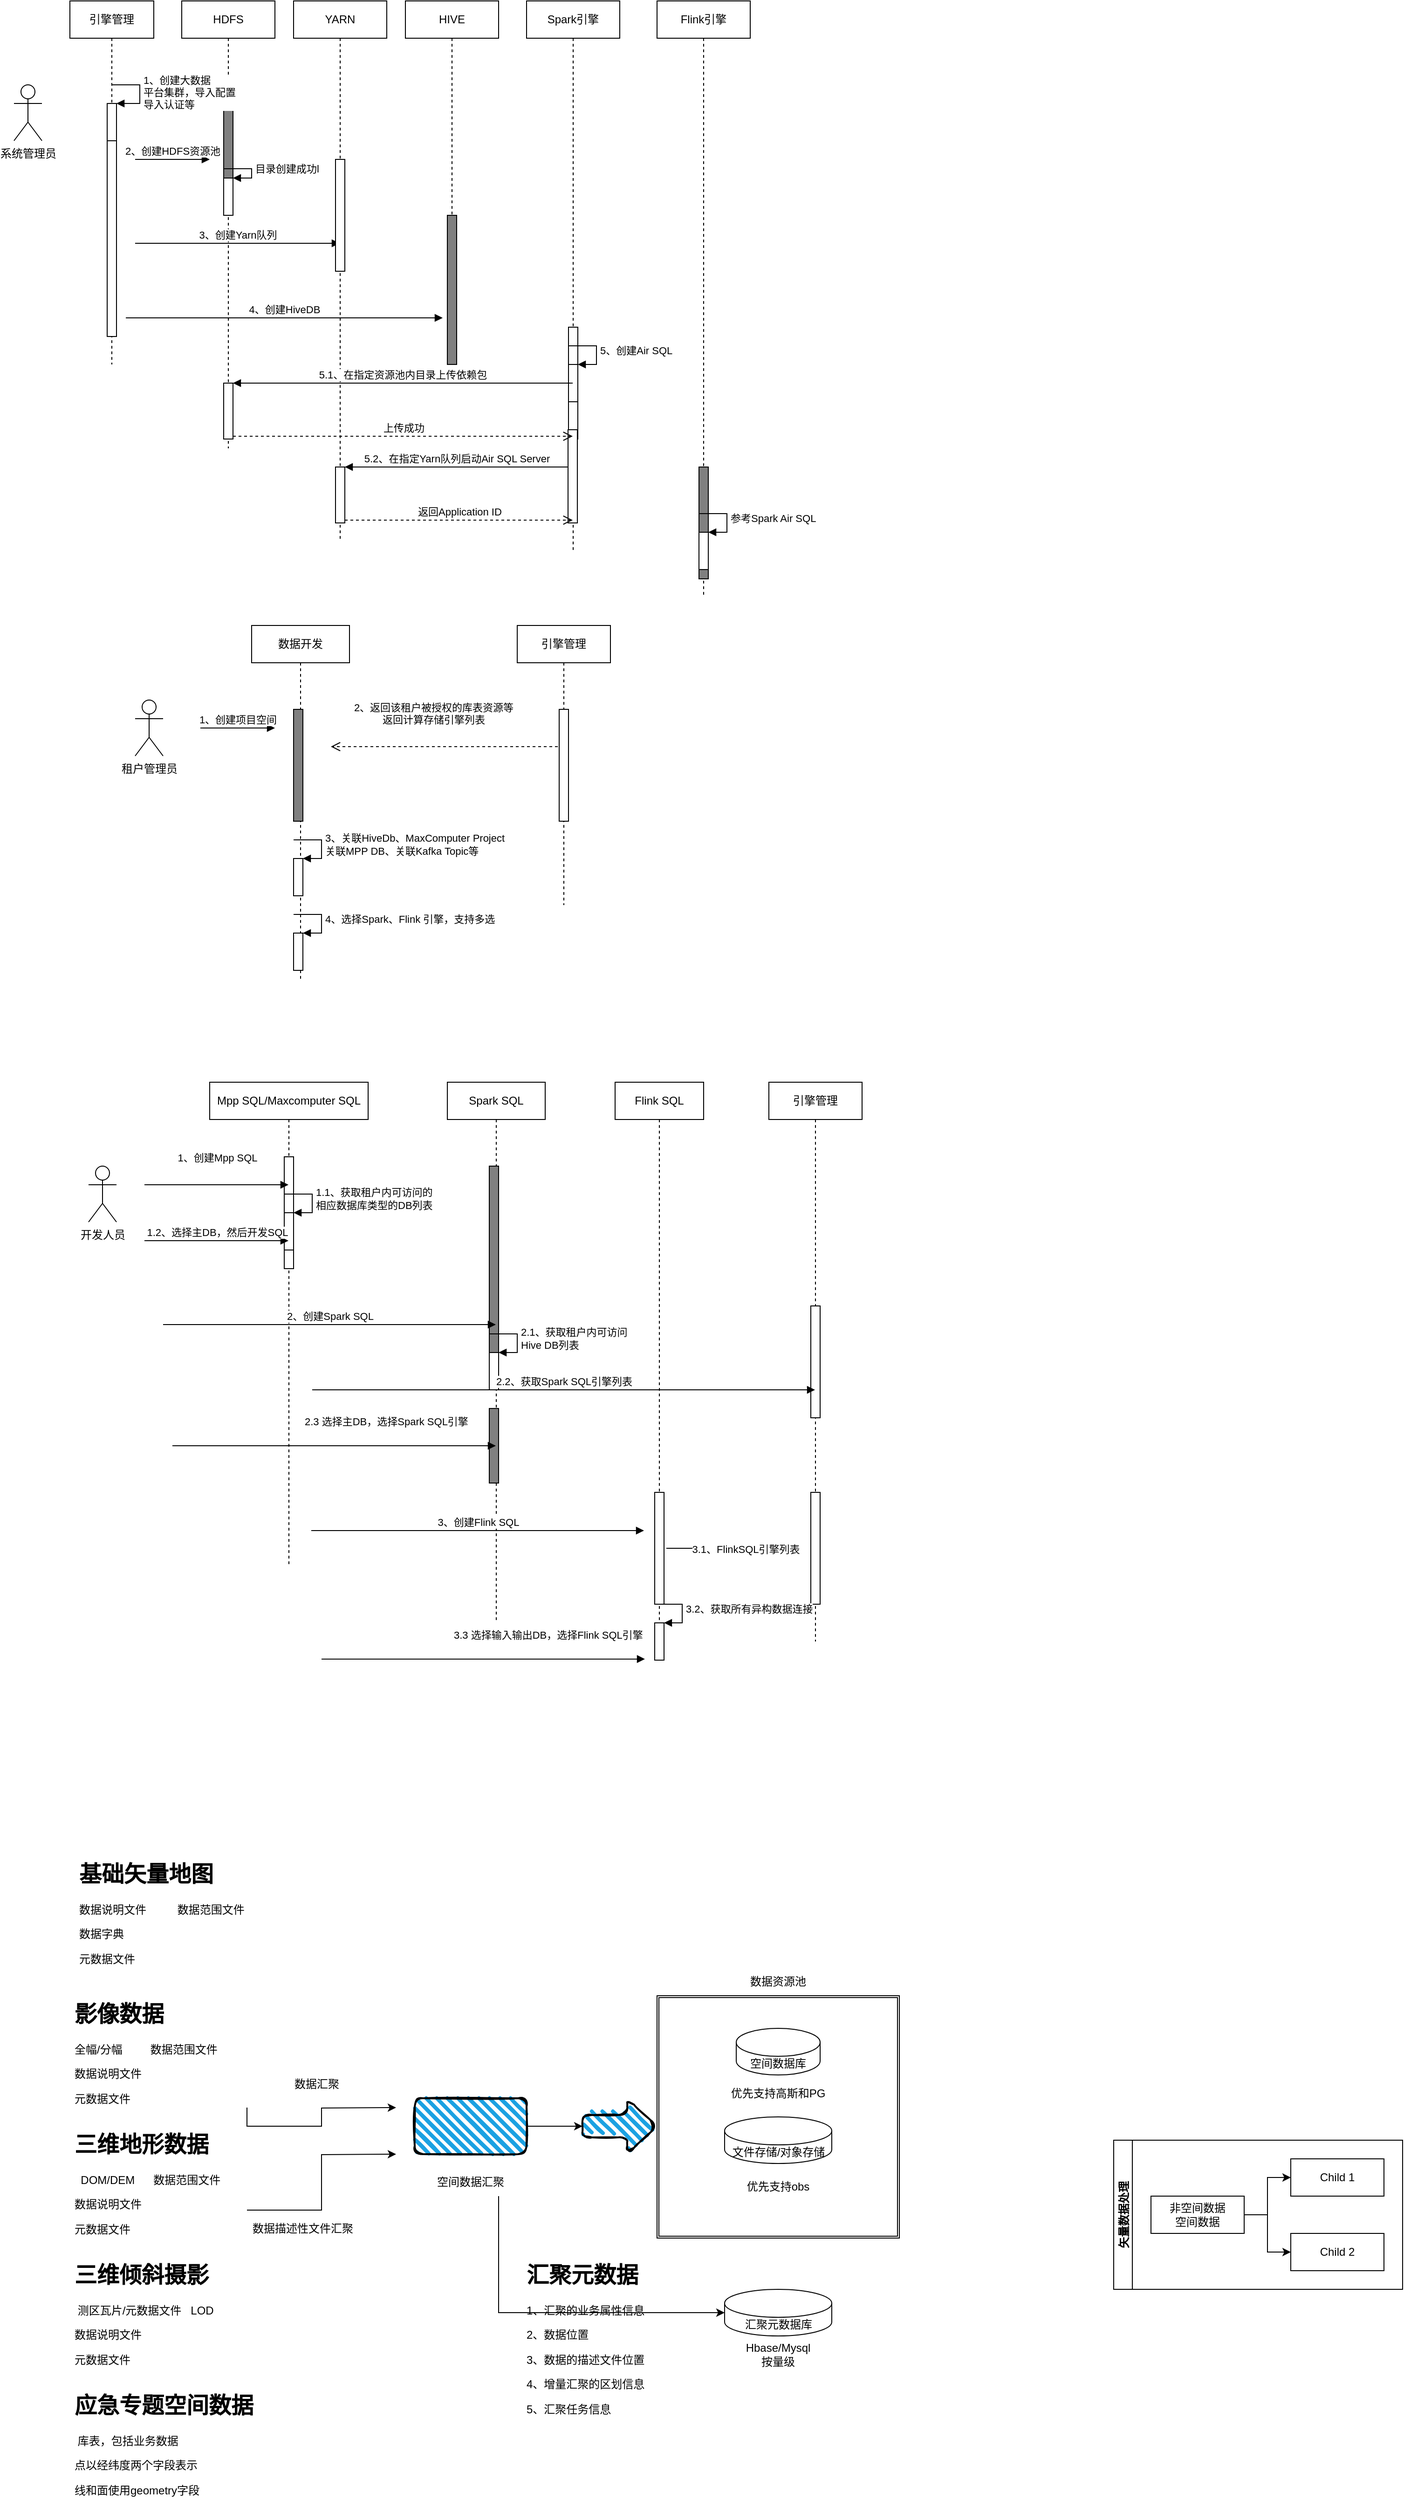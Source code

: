 <mxfile version="17.4.3" type="github">
  <diagram name="Page-1" id="2a216829-ef6e-dabb-86c1-c78162f3ba2b">
    <mxGraphModel dx="1426" dy="776" grid="1" gridSize="10" guides="1" tooltips="1" connect="1" arrows="1" fold="1" page="1" pageScale="1" pageWidth="850" pageHeight="1100" background="none" math="0" shadow="0">
      <root>
        <mxCell id="0" />
        <mxCell id="1" parent="0" />
        <mxCell id="PqrT7txZ_QQFGgLDtHlx-11" value="" style="shape=ext;double=1;whiteSpace=wrap;html=1;aspect=fixed;" vertex="1" parent="1">
          <mxGeometry x="760" y="2330" width="260" height="260" as="geometry" />
        </mxCell>
        <mxCell id="dJWWf9umhbd3Ho-xofpC-6" value="HDFS" style="shape=umlLifeline;perimeter=lifelinePerimeter;whiteSpace=wrap;html=1;container=1;collapsible=0;recursiveResize=0;outlineConnect=0;" parent="1" vertex="1">
          <mxGeometry x="250" y="190" width="100" height="480" as="geometry" />
        </mxCell>
        <mxCell id="dJWWf9umhbd3Ho-xofpC-7" value="" style="html=1;points=[];perimeter=orthogonalPerimeter;fillColor=#808080;" parent="dJWWf9umhbd3Ho-xofpC-6" vertex="1">
          <mxGeometry x="45" y="90" width="10" height="120" as="geometry" />
        </mxCell>
        <mxCell id="dJWWf9umhbd3Ho-xofpC-23" value="" style="html=1;points=[];perimeter=orthogonalPerimeter;" parent="dJWWf9umhbd3Ho-xofpC-6" vertex="1">
          <mxGeometry x="45" y="190" width="10" height="40" as="geometry" />
        </mxCell>
        <mxCell id="dJWWf9umhbd3Ho-xofpC-24" value="目录创建成功l" style="edgeStyle=orthogonalEdgeStyle;html=1;align=left;spacingLeft=2;endArrow=block;rounded=0;entryX=1;entryY=0;" parent="dJWWf9umhbd3Ho-xofpC-6" target="dJWWf9umhbd3Ho-xofpC-23" edge="1">
          <mxGeometry relative="1" as="geometry">
            <mxPoint x="45" y="180" as="sourcePoint" />
            <Array as="points">
              <mxPoint x="75" y="180" />
            </Array>
          </mxGeometry>
        </mxCell>
        <mxCell id="dJWWf9umhbd3Ho-xofpC-39" value="" style="html=1;points=[];perimeter=orthogonalPerimeter;" parent="dJWWf9umhbd3Ho-xofpC-6" vertex="1">
          <mxGeometry x="45" y="410" width="10" height="60" as="geometry" />
        </mxCell>
        <mxCell id="dJWWf9umhbd3Ho-xofpC-8" value="引擎管理" style="shape=umlLifeline;perimeter=lifelinePerimeter;whiteSpace=wrap;html=1;container=1;collapsible=0;recursiveResize=0;outlineConnect=0;" parent="1" vertex="1">
          <mxGeometry x="130" y="190" width="90" height="390" as="geometry" />
        </mxCell>
        <mxCell id="dJWWf9umhbd3Ho-xofpC-9" value="" style="html=1;points=[];perimeter=orthogonalPerimeter;" parent="dJWWf9umhbd3Ho-xofpC-8" vertex="1">
          <mxGeometry x="40" y="150" width="10" height="210" as="geometry" />
        </mxCell>
        <mxCell id="dJWWf9umhbd3Ho-xofpC-20" value="" style="html=1;points=[];perimeter=orthogonalPerimeter;" parent="dJWWf9umhbd3Ho-xofpC-8" vertex="1">
          <mxGeometry x="40" y="110" width="10" height="40" as="geometry" />
        </mxCell>
        <mxCell id="dJWWf9umhbd3Ho-xofpC-21" value="1、创建大数据&lt;br&gt;平台集群，导入配置&lt;br&gt;导入认证等" style="edgeStyle=orthogonalEdgeStyle;html=1;align=left;spacingLeft=2;endArrow=block;rounded=0;entryX=1;entryY=0;" parent="dJWWf9umhbd3Ho-xofpC-8" target="dJWWf9umhbd3Ho-xofpC-20" edge="1">
          <mxGeometry relative="1" as="geometry">
            <mxPoint x="45" y="90" as="sourcePoint" />
            <Array as="points">
              <mxPoint x="75" y="90" />
            </Array>
          </mxGeometry>
        </mxCell>
        <mxCell id="dJWWf9umhbd3Ho-xofpC-22" value="2、创建HDFS资源池" style="html=1;verticalAlign=bottom;endArrow=block;rounded=0;" parent="dJWWf9umhbd3Ho-xofpC-8" edge="1">
          <mxGeometry width="80" relative="1" as="geometry">
            <mxPoint x="70" y="170" as="sourcePoint" />
            <mxPoint x="150" y="170" as="targetPoint" />
          </mxGeometry>
        </mxCell>
        <mxCell id="dJWWf9umhbd3Ho-xofpC-26" value="3、创建Yarn队列" style="html=1;verticalAlign=bottom;endArrow=block;rounded=0;" parent="dJWWf9umhbd3Ho-xofpC-8" target="dJWWf9umhbd3Ho-xofpC-12" edge="1">
          <mxGeometry width="80" relative="1" as="geometry">
            <mxPoint x="70" y="260" as="sourcePoint" />
            <mxPoint x="150" y="260" as="targetPoint" />
          </mxGeometry>
        </mxCell>
        <mxCell id="dJWWf9umhbd3Ho-xofpC-10" value="HIVE" style="shape=umlLifeline;perimeter=lifelinePerimeter;whiteSpace=wrap;html=1;container=1;collapsible=0;recursiveResize=0;outlineConnect=0;" parent="1" vertex="1">
          <mxGeometry x="490" y="190" width="100" height="300" as="geometry" />
        </mxCell>
        <mxCell id="dJWWf9umhbd3Ho-xofpC-12" value="YARN" style="shape=umlLifeline;perimeter=lifelinePerimeter;whiteSpace=wrap;html=1;container=1;collapsible=0;recursiveResize=0;outlineConnect=0;" parent="1" vertex="1">
          <mxGeometry x="370" y="190" width="100" height="580" as="geometry" />
        </mxCell>
        <mxCell id="dJWWf9umhbd3Ho-xofpC-13" value="" style="html=1;points=[];perimeter=orthogonalPerimeter;" parent="dJWWf9umhbd3Ho-xofpC-12" vertex="1">
          <mxGeometry x="45" y="170" width="10" height="120" as="geometry" />
        </mxCell>
        <mxCell id="dJWWf9umhbd3Ho-xofpC-17" value="系统管理员" style="shape=umlActor;verticalLabelPosition=bottom;verticalAlign=top;html=1;outlineConnect=0;" parent="1" vertex="1">
          <mxGeometry x="70" y="280" width="30" height="60" as="geometry" />
        </mxCell>
        <mxCell id="dJWWf9umhbd3Ho-xofpC-11" value="" style="html=1;points=[];perimeter=orthogonalPerimeter;fillColor=#808080;" parent="1" vertex="1">
          <mxGeometry x="535" y="420" width="10" height="160" as="geometry" />
        </mxCell>
        <mxCell id="dJWWf9umhbd3Ho-xofpC-27" value="4、创建HiveDB" style="html=1;verticalAlign=bottom;endArrow=block;rounded=0;" parent="1" edge="1">
          <mxGeometry width="80" relative="1" as="geometry">
            <mxPoint x="190" y="530" as="sourcePoint" />
            <mxPoint x="530" y="530" as="targetPoint" />
          </mxGeometry>
        </mxCell>
        <mxCell id="dJWWf9umhbd3Ho-xofpC-30" value="Flink引擎" style="shape=umlLifeline;perimeter=lifelinePerimeter;whiteSpace=wrap;html=1;container=1;collapsible=0;recursiveResize=0;outlineConnect=0;" parent="1" vertex="1">
          <mxGeometry x="760" y="190" width="100" height="640" as="geometry" />
        </mxCell>
        <mxCell id="dJWWf9umhbd3Ho-xofpC-32" value="Spark引擎" style="shape=umlLifeline;perimeter=lifelinePerimeter;whiteSpace=wrap;html=1;container=1;collapsible=0;recursiveResize=0;outlineConnect=0;" parent="1" vertex="1">
          <mxGeometry x="620" y="190" width="100" height="590" as="geometry" />
        </mxCell>
        <mxCell id="dJWWf9umhbd3Ho-xofpC-33" value="" style="html=1;points=[];perimeter=orthogonalPerimeter;" parent="dJWWf9umhbd3Ho-xofpC-32" vertex="1">
          <mxGeometry x="45" y="350" width="10" height="120" as="geometry" />
        </mxCell>
        <mxCell id="dJWWf9umhbd3Ho-xofpC-34" value="" style="html=1;points=[];perimeter=orthogonalPerimeter;" parent="dJWWf9umhbd3Ho-xofpC-32" vertex="1">
          <mxGeometry x="45" y="390" width="10" height="40" as="geometry" />
        </mxCell>
        <mxCell id="dJWWf9umhbd3Ho-xofpC-35" value="5、创建Air SQL" style="edgeStyle=orthogonalEdgeStyle;html=1;align=left;spacingLeft=2;endArrow=block;rounded=0;entryX=1;entryY=0;" parent="dJWWf9umhbd3Ho-xofpC-32" target="dJWWf9umhbd3Ho-xofpC-34" edge="1">
          <mxGeometry relative="1" as="geometry">
            <mxPoint x="45" y="370" as="sourcePoint" />
            <Array as="points">
              <mxPoint x="75" y="370" />
            </Array>
          </mxGeometry>
        </mxCell>
        <mxCell id="dJWWf9umhbd3Ho-xofpC-42" value="" style="html=1;points=[];perimeter=orthogonalPerimeter;" parent="dJWWf9umhbd3Ho-xofpC-32" vertex="1">
          <mxGeometry x="44.5" y="460" width="10" height="100" as="geometry" />
        </mxCell>
        <mxCell id="dJWWf9umhbd3Ho-xofpC-36" value="" style="html=1;points=[];perimeter=orthogonalPerimeter;" parent="1" vertex="1">
          <mxGeometry x="415" y="690" width="10" height="60" as="geometry" />
        </mxCell>
        <mxCell id="dJWWf9umhbd3Ho-xofpC-37" value="5.2、在指定Yarn队列启动Air SQL Server" style="html=1;verticalAlign=bottom;endArrow=block;entryX=1;entryY=0;rounded=0;" parent="1" source="dJWWf9umhbd3Ho-xofpC-42" target="dJWWf9umhbd3Ho-xofpC-36" edge="1">
          <mxGeometry relative="1" as="geometry">
            <mxPoint x="669.5" y="690" as="sourcePoint" />
          </mxGeometry>
        </mxCell>
        <mxCell id="dJWWf9umhbd3Ho-xofpC-38" value="返回Application ID" style="html=1;verticalAlign=bottom;endArrow=open;dashed=1;endSize=8;exitX=1;exitY=0.95;rounded=0;" parent="1" source="dJWWf9umhbd3Ho-xofpC-36" edge="1">
          <mxGeometry relative="1" as="geometry">
            <mxPoint x="669.5" y="747" as="targetPoint" />
          </mxGeometry>
        </mxCell>
        <mxCell id="dJWWf9umhbd3Ho-xofpC-40" value="5.1、在指定资源池内目录上传依赖包" style="html=1;verticalAlign=bottom;endArrow=block;entryX=1;entryY=0;rounded=0;" parent="1" source="dJWWf9umhbd3Ho-xofpC-32" target="dJWWf9umhbd3Ho-xofpC-39" edge="1">
          <mxGeometry relative="1" as="geometry">
            <mxPoint x="365" y="600" as="sourcePoint" />
          </mxGeometry>
        </mxCell>
        <mxCell id="dJWWf9umhbd3Ho-xofpC-41" value="上传成功" style="html=1;verticalAlign=bottom;endArrow=open;dashed=1;endSize=8;exitX=1;exitY=0.95;rounded=0;" parent="1" source="dJWWf9umhbd3Ho-xofpC-39" target="dJWWf9umhbd3Ho-xofpC-32" edge="1">
          <mxGeometry relative="1" as="geometry">
            <mxPoint x="365" y="657" as="targetPoint" />
          </mxGeometry>
        </mxCell>
        <mxCell id="dJWWf9umhbd3Ho-xofpC-31" value="" style="html=1;points=[];perimeter=orthogonalPerimeter;fillColor=#808080;" parent="1" vertex="1">
          <mxGeometry x="805" y="690" width="10" height="120" as="geometry" />
        </mxCell>
        <mxCell id="dJWWf9umhbd3Ho-xofpC-43" value="" style="html=1;points=[];perimeter=orthogonalPerimeter;" parent="1" vertex="1">
          <mxGeometry x="805" y="760" width="10" height="40" as="geometry" />
        </mxCell>
        <mxCell id="dJWWf9umhbd3Ho-xofpC-44" value="参考Spark Air SQL" style="edgeStyle=orthogonalEdgeStyle;html=1;align=left;spacingLeft=2;endArrow=block;rounded=0;entryX=1;entryY=0;" parent="1" target="dJWWf9umhbd3Ho-xofpC-43" edge="1">
          <mxGeometry relative="1" as="geometry">
            <mxPoint x="805" y="740" as="sourcePoint" />
            <Array as="points">
              <mxPoint x="835" y="740" />
            </Array>
          </mxGeometry>
        </mxCell>
        <mxCell id="dJWWf9umhbd3Ho-xofpC-45" value="租户管理员" style="shape=umlActor;verticalLabelPosition=bottom;verticalAlign=top;html=1;outlineConnect=0;" parent="1" vertex="1">
          <mxGeometry x="200" y="940" width="30" height="60" as="geometry" />
        </mxCell>
        <mxCell id="dJWWf9umhbd3Ho-xofpC-46" value="数据开发" style="shape=umlLifeline;perimeter=lifelinePerimeter;whiteSpace=wrap;html=1;container=1;collapsible=0;recursiveResize=0;outlineConnect=0;" parent="1" vertex="1">
          <mxGeometry x="325" y="860" width="105" height="380" as="geometry" />
        </mxCell>
        <mxCell id="dJWWf9umhbd3Ho-xofpC-47" value="" style="html=1;points=[];perimeter=orthogonalPerimeter;fillColor=#808080;" parent="dJWWf9umhbd3Ho-xofpC-46" vertex="1">
          <mxGeometry x="45" y="90" width="10" height="120" as="geometry" />
        </mxCell>
        <mxCell id="dJWWf9umhbd3Ho-xofpC-54" value="2、返回该租户被授权的库表资源等&lt;br&gt;返回计算存储引擎列表" style="html=1;verticalAlign=bottom;endArrow=open;dashed=1;endSize=8;rounded=0;" parent="dJWWf9umhbd3Ho-xofpC-46" source="dJWWf9umhbd3Ho-xofpC-48" edge="1">
          <mxGeometry x="0.118" y="-20" relative="1" as="geometry">
            <mxPoint x="165" y="130" as="sourcePoint" />
            <mxPoint x="85" y="130" as="targetPoint" />
            <mxPoint as="offset" />
          </mxGeometry>
        </mxCell>
        <mxCell id="dJWWf9umhbd3Ho-xofpC-55" value="" style="html=1;points=[];perimeter=orthogonalPerimeter;" parent="dJWWf9umhbd3Ho-xofpC-46" vertex="1">
          <mxGeometry x="45" y="250" width="10" height="40" as="geometry" />
        </mxCell>
        <mxCell id="dJWWf9umhbd3Ho-xofpC-56" value="3、关联HiveDb、MaxComputer Project&lt;br&gt;关联MPP DB、关联Kafka Topic等" style="edgeStyle=orthogonalEdgeStyle;html=1;align=left;spacingLeft=2;endArrow=block;rounded=0;entryX=1;entryY=0;" parent="dJWWf9umhbd3Ho-xofpC-46" target="dJWWf9umhbd3Ho-xofpC-55" edge="1">
          <mxGeometry relative="1" as="geometry">
            <mxPoint x="45" y="230" as="sourcePoint" />
            <Array as="points">
              <mxPoint x="75" y="230" />
            </Array>
          </mxGeometry>
        </mxCell>
        <mxCell id="dJWWf9umhbd3Ho-xofpC-48" value="引擎管理" style="shape=umlLifeline;perimeter=lifelinePerimeter;whiteSpace=wrap;html=1;container=1;collapsible=0;recursiveResize=0;outlineConnect=0;" parent="1" vertex="1">
          <mxGeometry x="610" y="860" width="100" height="300" as="geometry" />
        </mxCell>
        <mxCell id="dJWWf9umhbd3Ho-xofpC-49" value="" style="html=1;points=[];perimeter=orthogonalPerimeter;" parent="dJWWf9umhbd3Ho-xofpC-48" vertex="1">
          <mxGeometry x="45" y="90" width="10" height="120" as="geometry" />
        </mxCell>
        <mxCell id="dJWWf9umhbd3Ho-xofpC-52" value="1、创建项目空间" style="html=1;verticalAlign=bottom;endArrow=block;rounded=0;" parent="1" edge="1">
          <mxGeometry width="80" relative="1" as="geometry">
            <mxPoint x="270" y="970" as="sourcePoint" />
            <mxPoint x="350" y="970" as="targetPoint" />
          </mxGeometry>
        </mxCell>
        <mxCell id="dJWWf9umhbd3Ho-xofpC-57" value="" style="html=1;points=[];perimeter=orthogonalPerimeter;" parent="1" vertex="1">
          <mxGeometry x="370" y="1190" width="10" height="40" as="geometry" />
        </mxCell>
        <mxCell id="dJWWf9umhbd3Ho-xofpC-58" value="4、选择Spark、Flink 引擎，支持多选" style="edgeStyle=orthogonalEdgeStyle;html=1;align=left;spacingLeft=2;endArrow=block;rounded=0;entryX=1;entryY=0;" parent="1" target="dJWWf9umhbd3Ho-xofpC-57" edge="1">
          <mxGeometry relative="1" as="geometry">
            <mxPoint x="370" y="1170" as="sourcePoint" />
            <Array as="points">
              <mxPoint x="400" y="1170" />
            </Array>
          </mxGeometry>
        </mxCell>
        <mxCell id="dJWWf9umhbd3Ho-xofpC-59" value="开发人员" style="shape=umlActor;verticalLabelPosition=bottom;verticalAlign=top;html=1;outlineConnect=0;" parent="1" vertex="1">
          <mxGeometry x="150" y="1440" width="30" height="60" as="geometry" />
        </mxCell>
        <mxCell id="dJWWf9umhbd3Ho-xofpC-60" value="Spark SQL" style="shape=umlLifeline;perimeter=lifelinePerimeter;whiteSpace=wrap;html=1;container=1;collapsible=0;recursiveResize=0;outlineConnect=0;" parent="1" vertex="1">
          <mxGeometry x="535" y="1350" width="105" height="580" as="geometry" />
        </mxCell>
        <mxCell id="dJWWf9umhbd3Ho-xofpC-61" value="" style="html=1;points=[];perimeter=orthogonalPerimeter;fillColor=#808080;" parent="dJWWf9umhbd3Ho-xofpC-60" vertex="1">
          <mxGeometry x="45" y="90" width="10" height="230" as="geometry" />
        </mxCell>
        <mxCell id="dJWWf9umhbd3Ho-xofpC-76" value="" style="html=1;points=[];perimeter=orthogonalPerimeter;" parent="dJWWf9umhbd3Ho-xofpC-60" vertex="1">
          <mxGeometry x="45" y="290" width="10" height="40" as="geometry" />
        </mxCell>
        <mxCell id="dJWWf9umhbd3Ho-xofpC-77" value="2.1、获取租户内可访问&lt;br&gt;Hive DB列表" style="edgeStyle=orthogonalEdgeStyle;html=1;align=left;spacingLeft=2;endArrow=block;rounded=0;entryX=1;entryY=0;" parent="dJWWf9umhbd3Ho-xofpC-60" target="dJWWf9umhbd3Ho-xofpC-76" edge="1">
          <mxGeometry relative="1" as="geometry">
            <mxPoint x="45" y="270" as="sourcePoint" />
            <Array as="points">
              <mxPoint x="75" y="270" />
            </Array>
          </mxGeometry>
        </mxCell>
        <mxCell id="dJWWf9umhbd3Ho-xofpC-88" value="" style="html=1;points=[];perimeter=orthogonalPerimeter;fillColor=#808080;" parent="dJWWf9umhbd3Ho-xofpC-60" vertex="1">
          <mxGeometry x="45" y="350" width="10" height="80" as="geometry" />
        </mxCell>
        <mxCell id="dJWWf9umhbd3Ho-xofpC-62" value="Mpp SQL/Maxcomputer SQL" style="shape=umlLifeline;perimeter=lifelinePerimeter;whiteSpace=wrap;html=1;container=1;collapsible=0;recursiveResize=0;outlineConnect=0;" parent="1" vertex="1">
          <mxGeometry x="280" y="1350" width="170" height="520" as="geometry" />
        </mxCell>
        <mxCell id="dJWWf9umhbd3Ho-xofpC-63" value="" style="html=1;points=[];perimeter=orthogonalPerimeter;" parent="dJWWf9umhbd3Ho-xofpC-62" vertex="1">
          <mxGeometry x="80" y="80" width="10" height="120" as="geometry" />
        </mxCell>
        <mxCell id="dJWWf9umhbd3Ho-xofpC-66" value="" style="html=1;points=[];perimeter=orthogonalPerimeter;" parent="dJWWf9umhbd3Ho-xofpC-62" vertex="1">
          <mxGeometry x="80" y="140" width="10" height="40" as="geometry" />
        </mxCell>
        <mxCell id="dJWWf9umhbd3Ho-xofpC-67" value="1.1、获取租户内可访问的&lt;br&gt;相应数据库类型的DB列表" style="edgeStyle=orthogonalEdgeStyle;html=1;align=left;spacingLeft=2;endArrow=block;rounded=0;entryX=1;entryY=0;" parent="dJWWf9umhbd3Ho-xofpC-62" target="dJWWf9umhbd3Ho-xofpC-66" edge="1">
          <mxGeometry relative="1" as="geometry">
            <mxPoint x="80" y="120" as="sourcePoint" />
            <Array as="points">
              <mxPoint x="110" y="120" />
            </Array>
          </mxGeometry>
        </mxCell>
        <mxCell id="dJWWf9umhbd3Ho-xofpC-65" value="1、创建Mpp SQL" style="html=1;verticalAlign=bottom;endArrow=block;rounded=0;" parent="1" target="dJWWf9umhbd3Ho-xofpC-62" edge="1">
          <mxGeometry y="20" width="80" relative="1" as="geometry">
            <mxPoint x="210" y="1460" as="sourcePoint" />
            <mxPoint x="290" y="1460" as="targetPoint" />
            <mxPoint as="offset" />
          </mxGeometry>
        </mxCell>
        <mxCell id="dJWWf9umhbd3Ho-xofpC-68" value="1.2、选择主DB，然后开发SQL" style="html=1;verticalAlign=bottom;endArrow=block;rounded=0;" parent="1" target="dJWWf9umhbd3Ho-xofpC-62" edge="1">
          <mxGeometry width="80" relative="1" as="geometry">
            <mxPoint x="210" y="1520" as="sourcePoint" />
            <mxPoint x="290" y="1520" as="targetPoint" />
          </mxGeometry>
        </mxCell>
        <mxCell id="dJWWf9umhbd3Ho-xofpC-71" value="引擎管理" style="shape=umlLifeline;perimeter=lifelinePerimeter;whiteSpace=wrap;html=1;container=1;collapsible=0;recursiveResize=0;outlineConnect=0;" parent="1" vertex="1">
          <mxGeometry x="880" y="1350" width="100" height="600" as="geometry" />
        </mxCell>
        <mxCell id="dJWWf9umhbd3Ho-xofpC-72" value="" style="html=1;points=[];perimeter=orthogonalPerimeter;" parent="dJWWf9umhbd3Ho-xofpC-71" vertex="1">
          <mxGeometry x="45" y="240" width="10" height="120" as="geometry" />
        </mxCell>
        <mxCell id="dJWWf9umhbd3Ho-xofpC-93" value="" style="html=1;points=[];perimeter=orthogonalPerimeter;" parent="dJWWf9umhbd3Ho-xofpC-71" vertex="1">
          <mxGeometry x="45" y="440" width="10" height="120" as="geometry" />
        </mxCell>
        <mxCell id="dJWWf9umhbd3Ho-xofpC-73" value="2、创建Spark SQL" style="html=1;verticalAlign=bottom;endArrow=block;rounded=0;" parent="1" target="dJWWf9umhbd3Ho-xofpC-60" edge="1">
          <mxGeometry width="80" relative="1" as="geometry">
            <mxPoint x="230" y="1610" as="sourcePoint" />
            <mxPoint x="310" y="1610" as="targetPoint" />
            <Array as="points">
              <mxPoint x="410" y="1610" />
            </Array>
          </mxGeometry>
        </mxCell>
        <mxCell id="dJWWf9umhbd3Ho-xofpC-74" value="Flink SQL" style="shape=umlLifeline;perimeter=lifelinePerimeter;whiteSpace=wrap;html=1;container=1;collapsible=0;recursiveResize=0;outlineConnect=0;" parent="1" vertex="1">
          <mxGeometry x="715" y="1350" width="95" height="620" as="geometry" />
        </mxCell>
        <mxCell id="dJWWf9umhbd3Ho-xofpC-75" value="" style="html=1;points=[];perimeter=orthogonalPerimeter;" parent="dJWWf9umhbd3Ho-xofpC-74" vertex="1">
          <mxGeometry x="42.5" y="440" width="10" height="120" as="geometry" />
        </mxCell>
        <mxCell id="dJWWf9umhbd3Ho-xofpC-94" value="" style="html=1;points=[];perimeter=orthogonalPerimeter;" parent="dJWWf9umhbd3Ho-xofpC-74" vertex="1">
          <mxGeometry x="42.5" y="580" width="10" height="40" as="geometry" />
        </mxCell>
        <mxCell id="dJWWf9umhbd3Ho-xofpC-95" value="3.2、获取所有异构数据连接" style="edgeStyle=orthogonalEdgeStyle;html=1;align=left;spacingLeft=2;endArrow=block;rounded=0;entryX=1;entryY=0;" parent="dJWWf9umhbd3Ho-xofpC-74" target="dJWWf9umhbd3Ho-xofpC-94" edge="1">
          <mxGeometry relative="1" as="geometry">
            <mxPoint x="42" y="560" as="sourcePoint" />
            <Array as="points">
              <mxPoint x="72" y="560" />
            </Array>
          </mxGeometry>
        </mxCell>
        <mxCell id="dJWWf9umhbd3Ho-xofpC-78" value="2.2、获取Spark SQL引擎列表" style="html=1;verticalAlign=bottom;endArrow=block;rounded=0;" parent="1" target="dJWWf9umhbd3Ho-xofpC-71" edge="1">
          <mxGeometry width="80" relative="1" as="geometry">
            <mxPoint x="390" y="1680" as="sourcePoint" />
            <mxPoint x="470" y="1680" as="targetPoint" />
          </mxGeometry>
        </mxCell>
        <mxCell id="dJWWf9umhbd3Ho-xofpC-85" value="&lt;span style=&quot;color: rgb(0, 0, 0); font-family: helvetica; font-size: 11px; font-style: normal; font-weight: 400; letter-spacing: normal; text-align: left; text-indent: 0px; text-transform: none; word-spacing: 0px; background-color: rgb(255, 255, 255); display: inline; float: none;&quot;&gt;2.3 选择主DB，选择Spark SQL引擎&lt;/span&gt;" style="text;whiteSpace=wrap;html=1;" parent="1" vertex="1">
          <mxGeometry x="380" y="1700" width="220" height="30" as="geometry" />
        </mxCell>
        <mxCell id="dJWWf9umhbd3Ho-xofpC-90" value="" style="html=1;verticalAlign=bottom;endArrow=block;rounded=0;" parent="1" target="dJWWf9umhbd3Ho-xofpC-60" edge="1">
          <mxGeometry width="80" relative="1" as="geometry">
            <mxPoint x="240" y="1740" as="sourcePoint" />
            <mxPoint x="320" y="1740" as="targetPoint" />
          </mxGeometry>
        </mxCell>
        <mxCell id="dJWWf9umhbd3Ho-xofpC-91" value="3、创建Flink SQL" style="html=1;verticalAlign=bottom;endArrow=block;rounded=0;" parent="1" edge="1">
          <mxGeometry width="80" relative="1" as="geometry">
            <mxPoint x="389" y="1831" as="sourcePoint" />
            <mxPoint x="746" y="1831" as="targetPoint" />
            <Array as="points">
              <mxPoint x="569" y="1831" />
            </Array>
          </mxGeometry>
        </mxCell>
        <mxCell id="dJWWf9umhbd3Ho-xofpC-92" value="3.1、FlinkSQL引擎列表" style="html=1;verticalAlign=bottom;endArrow=block;rounded=0;" parent="1" edge="1">
          <mxGeometry x="0.223" y="-10" width="80" relative="1" as="geometry">
            <mxPoint x="770" y="1850" as="sourcePoint" />
            <mxPoint x="909.5" y="1850" as="targetPoint" />
            <mxPoint x="-1" as="offset" />
          </mxGeometry>
        </mxCell>
        <mxCell id="dJWWf9umhbd3Ho-xofpC-96" value="&lt;span style=&quot;color: rgb(0 , 0 , 0) ; font-family: &amp;#34;helvetica&amp;#34; ; font-size: 11px ; font-style: normal ; font-weight: 400 ; letter-spacing: normal ; text-align: left ; text-indent: 0px ; text-transform: none ; word-spacing: 0px ; background-color: rgb(255 , 255 , 255) ; display: inline ; float: none&quot;&gt;3.3 选择输入输出DB，选择Flink SQL引擎&lt;/span&gt;" style="text;whiteSpace=wrap;html=1;" parent="1" vertex="1">
          <mxGeometry x="540" y="1928.82" width="220" height="30" as="geometry" />
        </mxCell>
        <mxCell id="dJWWf9umhbd3Ho-xofpC-97" value="" style="html=1;verticalAlign=bottom;endArrow=block;rounded=0;" parent="1" edge="1">
          <mxGeometry width="80" relative="1" as="geometry">
            <mxPoint x="400" y="1968.82" as="sourcePoint" />
            <mxPoint x="747" y="1968.82" as="targetPoint" />
          </mxGeometry>
        </mxCell>
        <mxCell id="PqrT7txZ_QQFGgLDtHlx-2" value="空间数据库" style="shape=cylinder3;whiteSpace=wrap;html=1;boundedLbl=1;backgroundOutline=1;size=15;" vertex="1" parent="1">
          <mxGeometry x="845" y="2365" width="90" height="50" as="geometry" />
        </mxCell>
        <mxCell id="PqrT7txZ_QQFGgLDtHlx-3" value="&lt;h1&gt;基础矢量地图&lt;/h1&gt;&lt;p&gt;数据说明文件&amp;nbsp; &amp;nbsp; &amp;nbsp; &amp;nbsp; &amp;nbsp; 数据范围文件&lt;/p&gt;&lt;p&gt;数据字典&lt;/p&gt;&lt;p&gt;元数据文件&lt;/p&gt;&lt;p&gt;&lt;br&gt;&lt;/p&gt;" style="text;html=1;strokeColor=none;fillColor=none;spacing=5;spacingTop=-20;whiteSpace=wrap;overflow=hidden;rounded=0;" vertex="1" parent="1">
          <mxGeometry x="135" y="2180" width="190" height="120" as="geometry" />
        </mxCell>
        <mxCell id="PqrT7txZ_QQFGgLDtHlx-18" style="edgeStyle=orthogonalEdgeStyle;rounded=0;orthogonalLoop=1;jettySize=auto;html=1;exitX=1;exitY=1;exitDx=0;exitDy=0;" edge="1" parent="1" source="PqrT7txZ_QQFGgLDtHlx-4">
          <mxGeometry relative="1" as="geometry">
            <mxPoint x="480" y="2450" as="targetPoint" />
          </mxGeometry>
        </mxCell>
        <mxCell id="PqrT7txZ_QQFGgLDtHlx-4" value="&lt;h1&gt;影像数据&lt;/h1&gt;&lt;p&gt;全幅/分幅&amp;nbsp; &amp;nbsp; &amp;nbsp; &amp;nbsp; &amp;nbsp;数据范围文件&lt;/p&gt;&lt;p&gt;数据说明文件&lt;/p&gt;&lt;p&gt;元数据文件&lt;/p&gt;&lt;p&gt;&lt;br&gt;&lt;/p&gt;" style="text;html=1;strokeColor=none;fillColor=none;spacing=5;spacingTop=-20;whiteSpace=wrap;overflow=hidden;rounded=0;" vertex="1" parent="1">
          <mxGeometry x="130" y="2330" width="190" height="120" as="geometry" />
        </mxCell>
        <mxCell id="PqrT7txZ_QQFGgLDtHlx-19" style="edgeStyle=orthogonalEdgeStyle;rounded=0;orthogonalLoop=1;jettySize=auto;html=1;exitX=1;exitY=0.75;exitDx=0;exitDy=0;" edge="1" parent="1" source="PqrT7txZ_QQFGgLDtHlx-5">
          <mxGeometry relative="1" as="geometry">
            <mxPoint x="480" y="2500" as="targetPoint" />
          </mxGeometry>
        </mxCell>
        <mxCell id="PqrT7txZ_QQFGgLDtHlx-5" value="&lt;h1&gt;三维地形数据&lt;/h1&gt;&lt;p&gt;&amp;nbsp; DOM/DEM&amp;nbsp; &amp;nbsp; &amp;nbsp; 数据范围文件&lt;/p&gt;&lt;p&gt;数据说明文件&lt;/p&gt;&lt;p&gt;元数据文件&lt;/p&gt;&lt;p&gt;&lt;br&gt;&lt;/p&gt;" style="text;html=1;strokeColor=none;fillColor=none;spacing=5;spacingTop=-20;whiteSpace=wrap;overflow=hidden;rounded=0;" vertex="1" parent="1">
          <mxGeometry x="130" y="2470" width="190" height="120" as="geometry" />
        </mxCell>
        <mxCell id="PqrT7txZ_QQFGgLDtHlx-6" value="&lt;h1&gt;三维倾斜摄影&lt;/h1&gt;&lt;p&gt;&amp;nbsp;测区瓦片/元数据文件&amp;nbsp; &amp;nbsp;LOD&lt;/p&gt;&lt;p&gt;数据说明文件&lt;/p&gt;&lt;p&gt;元数据文件&lt;/p&gt;&lt;p&gt;&lt;br&gt;&lt;/p&gt;" style="text;html=1;strokeColor=none;fillColor=none;spacing=5;spacingTop=-20;whiteSpace=wrap;overflow=hidden;rounded=0;" vertex="1" parent="1">
          <mxGeometry x="130" y="2610" width="190" height="120" as="geometry" />
        </mxCell>
        <mxCell id="PqrT7txZ_QQFGgLDtHlx-7" value="&lt;h1&gt;应急专题空间数据&lt;/h1&gt;&lt;p&gt;&amp;nbsp;库表，包括业务数据&lt;/p&gt;&lt;p&gt;点以经纬度两个字段表示&lt;/p&gt;&lt;p&gt;线和面使用geometry字段&lt;/p&gt;&lt;p&gt;&lt;br&gt;&lt;/p&gt;&lt;p&gt;&lt;br&gt;&lt;/p&gt;" style="text;html=1;strokeColor=none;fillColor=none;spacing=5;spacingTop=-20;whiteSpace=wrap;overflow=hidden;rounded=0;" vertex="1" parent="1">
          <mxGeometry x="130" y="2750" width="240" height="120" as="geometry" />
        </mxCell>
        <mxCell id="PqrT7txZ_QQFGgLDtHlx-15" value="" style="edgeStyle=orthogonalEdgeStyle;rounded=0;orthogonalLoop=1;jettySize=auto;html=1;" edge="1" parent="1" source="PqrT7txZ_QQFGgLDtHlx-8" target="PqrT7txZ_QQFGgLDtHlx-14">
          <mxGeometry relative="1" as="geometry" />
        </mxCell>
        <mxCell id="PqrT7txZ_QQFGgLDtHlx-8" value="" style="rounded=1;whiteSpace=wrap;html=1;strokeWidth=2;fillWeight=4;hachureGap=8;hachureAngle=45;fillColor=#1ba1e2;sketch=1;" vertex="1" parent="1">
          <mxGeometry x="500" y="2440" width="120" height="60" as="geometry" />
        </mxCell>
        <mxCell id="PqrT7txZ_QQFGgLDtHlx-20" style="edgeStyle=orthogonalEdgeStyle;rounded=0;orthogonalLoop=1;jettySize=auto;html=1;exitX=0.75;exitY=1;exitDx=0;exitDy=0;entryX=0;entryY=0.5;entryDx=0;entryDy=0;entryPerimeter=0;" edge="1" parent="1" source="PqrT7txZ_QQFGgLDtHlx-9" target="PqrT7txZ_QQFGgLDtHlx-17">
          <mxGeometry relative="1" as="geometry">
            <mxPoint x="770" y="2740" as="targetPoint" />
          </mxGeometry>
        </mxCell>
        <mxCell id="PqrT7txZ_QQFGgLDtHlx-9" value="空间数据汇聚" style="text;html=1;strokeColor=none;fillColor=none;align=center;verticalAlign=middle;whiteSpace=wrap;rounded=0;" vertex="1" parent="1">
          <mxGeometry x="500" y="2515" width="120" height="30" as="geometry" />
        </mxCell>
        <mxCell id="PqrT7txZ_QQFGgLDtHlx-12" value="文件存储/对象存储" style="shape=cylinder3;whiteSpace=wrap;html=1;boundedLbl=1;backgroundOutline=1;size=15;" vertex="1" parent="1">
          <mxGeometry x="832.5" y="2460" width="115" height="50" as="geometry" />
        </mxCell>
        <mxCell id="PqrT7txZ_QQFGgLDtHlx-13" value="数据资源池" style="text;html=1;strokeColor=none;fillColor=none;align=center;verticalAlign=middle;whiteSpace=wrap;rounded=0;" vertex="1" parent="1">
          <mxGeometry x="850" y="2300" width="80" height="30" as="geometry" />
        </mxCell>
        <mxCell id="PqrT7txZ_QQFGgLDtHlx-14" value="" style="shape=singleArrow;whiteSpace=wrap;html=1;arrowWidth=0.4;arrowSize=0.4;fillColor=#1ba1e2;rounded=1;strokeWidth=2;fillWeight=4;hachureGap=8;hachureAngle=45;sketch=1;" vertex="1" parent="1">
          <mxGeometry x="680" y="2440" width="80" height="60" as="geometry" />
        </mxCell>
        <mxCell id="PqrT7txZ_QQFGgLDtHlx-17" value="汇聚元数据库" style="shape=cylinder3;whiteSpace=wrap;html=1;boundedLbl=1;backgroundOutline=1;size=15;" vertex="1" parent="1">
          <mxGeometry x="832.5" y="2645" width="115" height="50" as="geometry" />
        </mxCell>
        <mxCell id="PqrT7txZ_QQFGgLDtHlx-21" value="数据汇聚" style="text;html=1;strokeColor=none;fillColor=none;align=center;verticalAlign=middle;whiteSpace=wrap;rounded=0;" vertex="1" parent="1">
          <mxGeometry x="365" y="2410" width="60" height="30" as="geometry" />
        </mxCell>
        <mxCell id="PqrT7txZ_QQFGgLDtHlx-22" value="数据描述性文件汇聚" style="text;html=1;strokeColor=none;fillColor=none;align=center;verticalAlign=middle;whiteSpace=wrap;rounded=0;" vertex="1" parent="1">
          <mxGeometry x="320" y="2570" width="120" height="20" as="geometry" />
        </mxCell>
        <mxCell id="PqrT7txZ_QQFGgLDtHlx-23" value="&lt;h1&gt;汇聚元数据&lt;/h1&gt;&lt;p&gt;1、汇聚的业务属性信息&lt;/p&gt;&lt;p&gt;2、数据位置&lt;/p&gt;&lt;p&gt;3、数据的描述文件位置&lt;/p&gt;&lt;p&gt;4、增量汇聚的区划信息&lt;/p&gt;&lt;p&gt;5、汇聚任务信息&lt;/p&gt;" style="text;html=1;strokeColor=none;fillColor=none;spacing=5;spacingTop=-20;whiteSpace=wrap;overflow=hidden;rounded=0;" vertex="1" parent="1">
          <mxGeometry x="615" y="2610" width="185" height="170" as="geometry" />
        </mxCell>
        <mxCell id="PqrT7txZ_QQFGgLDtHlx-24" value="Hbase/Mysql&lt;br&gt;按量级" style="text;html=1;strokeColor=none;fillColor=none;align=center;verticalAlign=middle;whiteSpace=wrap;rounded=0;" vertex="1" parent="1">
          <mxGeometry x="850" y="2695" width="80" height="40" as="geometry" />
        </mxCell>
        <mxCell id="PqrT7txZ_QQFGgLDtHlx-25" value="优先支持高斯和PG" style="text;html=1;strokeColor=none;fillColor=none;align=center;verticalAlign=middle;whiteSpace=wrap;rounded=0;" vertex="1" parent="1">
          <mxGeometry x="830" y="2420" width="120" height="30" as="geometry" />
        </mxCell>
        <mxCell id="PqrT7txZ_QQFGgLDtHlx-26" value="优先支持obs" style="text;html=1;strokeColor=none;fillColor=none;align=center;verticalAlign=middle;whiteSpace=wrap;rounded=0;" vertex="1" parent="1">
          <mxGeometry x="850" y="2520" width="80" height="30" as="geometry" />
        </mxCell>
        <mxCell id="PqrT7txZ_QQFGgLDtHlx-27" value="矢量数据处理" style="swimlane;startSize=20;horizontal=0;childLayout=treeLayout;horizontalTree=1;resizable=0;containerType=tree;" vertex="1" parent="1">
          <mxGeometry x="1250" y="2485" width="310" height="160" as="geometry" />
        </mxCell>
        <mxCell id="PqrT7txZ_QQFGgLDtHlx-28" value="非空间数据&lt;br&gt;空间数据" style="whiteSpace=wrap;html=1;" vertex="1" parent="PqrT7txZ_QQFGgLDtHlx-27">
          <mxGeometry x="40" y="60" width="100" height="40" as="geometry" />
        </mxCell>
        <mxCell id="PqrT7txZ_QQFGgLDtHlx-29" value="Child 1" style="whiteSpace=wrap;html=1;" vertex="1" parent="PqrT7txZ_QQFGgLDtHlx-27">
          <mxGeometry x="190" y="20" width="100" height="40" as="geometry" />
        </mxCell>
        <mxCell id="PqrT7txZ_QQFGgLDtHlx-30" value="" style="edgeStyle=elbowEdgeStyle;elbow=horizontal;html=1;rounded=0;" edge="1" parent="PqrT7txZ_QQFGgLDtHlx-27" source="PqrT7txZ_QQFGgLDtHlx-28" target="PqrT7txZ_QQFGgLDtHlx-29">
          <mxGeometry relative="1" as="geometry" />
        </mxCell>
        <mxCell id="PqrT7txZ_QQFGgLDtHlx-31" value="Child 2" style="whiteSpace=wrap;html=1;" vertex="1" parent="PqrT7txZ_QQFGgLDtHlx-27">
          <mxGeometry x="190" y="100" width="100" height="40" as="geometry" />
        </mxCell>
        <mxCell id="PqrT7txZ_QQFGgLDtHlx-32" value="" style="edgeStyle=elbowEdgeStyle;elbow=horizontal;html=1;rounded=0;" edge="1" parent="PqrT7txZ_QQFGgLDtHlx-27" source="PqrT7txZ_QQFGgLDtHlx-28" target="PqrT7txZ_QQFGgLDtHlx-31">
          <mxGeometry relative="1" as="geometry" />
        </mxCell>
      </root>
    </mxGraphModel>
  </diagram>
</mxfile>
